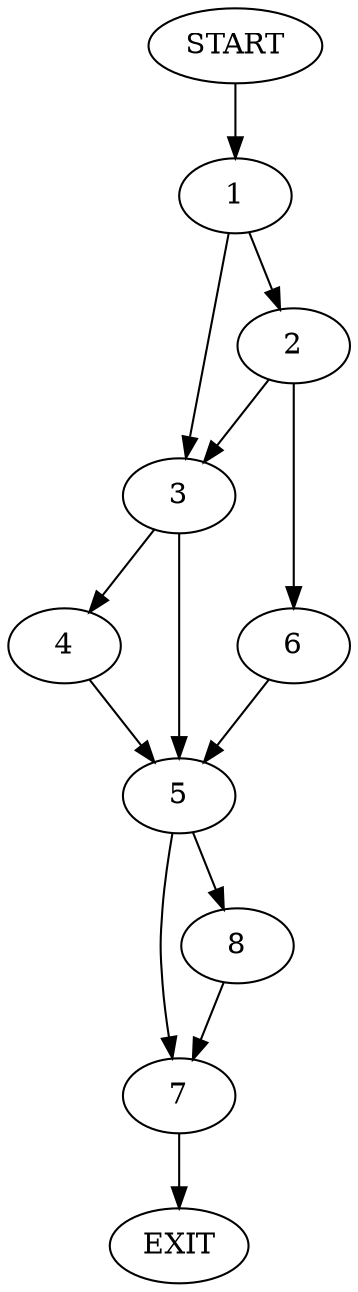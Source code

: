 digraph {
0 [label="START"]
9 [label="EXIT"]
0 -> 1
1 -> 2
1 -> 3
3 -> 4
3 -> 5
2 -> 6
2 -> 3
6 -> 5
5 -> 7
5 -> 8
4 -> 5
8 -> 7
7 -> 9
}
